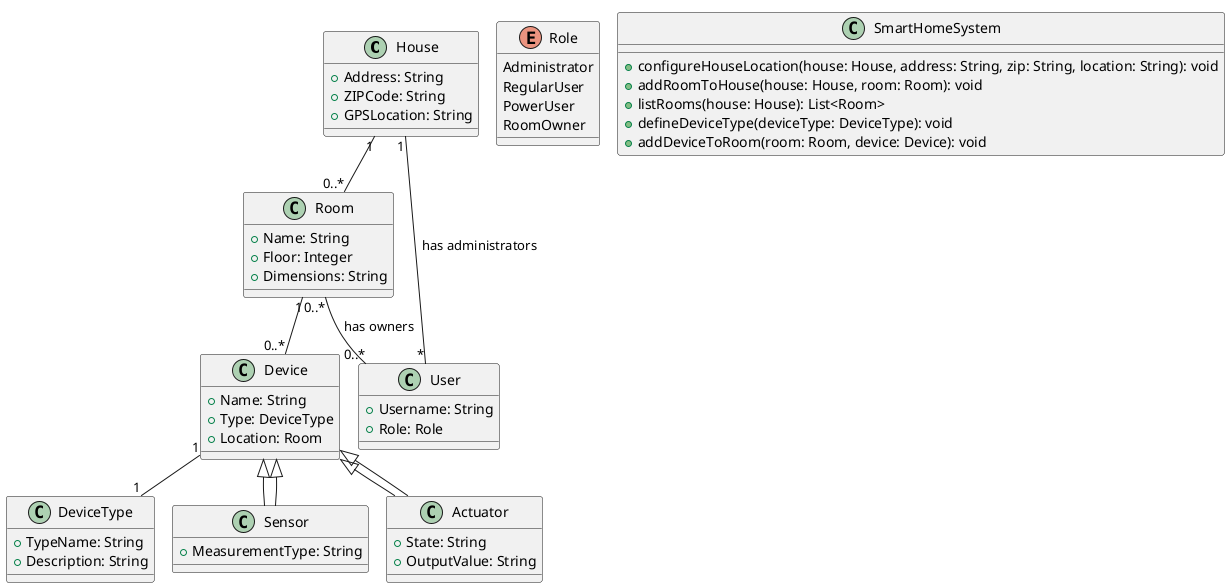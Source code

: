 @startuml
!pragma layout smetana
' Define classes and enumeration
class House {
  + Address: String
  + ZIPCode: String
  + GPSLocation: String
}

class Room {
  + Name: String
  + Floor: Integer
  + Dimensions: String
}

class DeviceType {
  + TypeName: String
  + Description: String
}

class Device {
  + Name: String
  + Type: DeviceType
  + Location: Room
}

class Sensor extends Device {
  + MeasurementType: String
}

class Actuator extends Device {
  + State: String
  + OutputValue: String
}

enum Role {
  Administrator
  RegularUser
  PowerUser
  RoomOwner
}

class User {
  + Username: String
  + Role: Role
}

class SmartHomeSystem {
  + configureHouseLocation(house: House, address: String, zip: String, location: String): void
  + addRoomToHouse(house: House, room: Room): void
  + listRooms(house: House): List<Room>
  + defineDeviceType(deviceType: DeviceType): void
  + addDeviceToRoom(room: Room, device: Device): void
}

' Define relationships
House "1" -- "0..*" Room
Room "1" -- "0..*" Device
Device "1" -- "1" DeviceType
Room "0..*" -- "0..*" User : has owners >
House "1" -- "*" User : has administrators >

' Define inheritance
Device <|-- Sensor
Device <|-- Actuator

@enduml